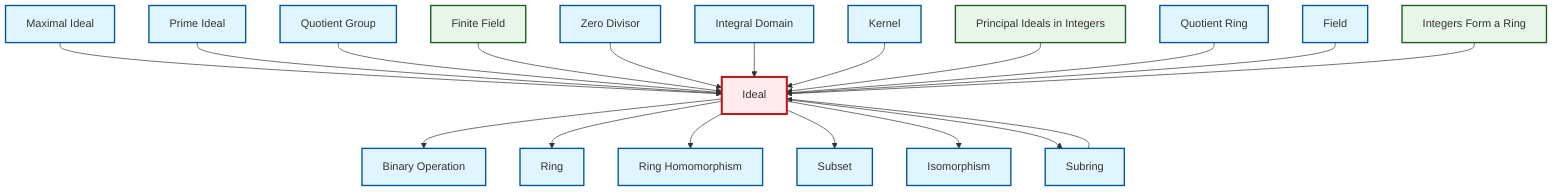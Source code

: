 graph TD
    classDef definition fill:#e1f5fe,stroke:#01579b,stroke-width:2px
    classDef theorem fill:#f3e5f5,stroke:#4a148c,stroke-width:2px
    classDef axiom fill:#fff3e0,stroke:#e65100,stroke-width:2px
    classDef example fill:#e8f5e9,stroke:#1b5e20,stroke-width:2px
    classDef current fill:#ffebee,stroke:#b71c1c,stroke-width:3px
    def-binary-operation["Binary Operation"]:::definition
    def-integral-domain["Integral Domain"]:::definition
    ex-integers-ring["Integers Form a Ring"]:::example
    def-prime-ideal["Prime Ideal"]:::definition
    ex-principal-ideal["Principal Ideals in Integers"]:::example
    ex-finite-field["Finite Field"]:::example
    def-kernel["Kernel"]:::definition
    def-quotient-group["Quotient Group"]:::definition
    def-ring["Ring"]:::definition
    def-ideal["Ideal"]:::definition
    def-field["Field"]:::definition
    def-maximal-ideal["Maximal Ideal"]:::definition
    def-subset["Subset"]:::definition
    def-zero-divisor["Zero Divisor"]:::definition
    def-isomorphism["Isomorphism"]:::definition
    def-ring-homomorphism["Ring Homomorphism"]:::definition
    def-subring["Subring"]:::definition
    def-quotient-ring["Quotient Ring"]:::definition
    def-maximal-ideal --> def-ideal
    def-prime-ideal --> def-ideal
    def-subring --> def-ideal
    def-ideal --> def-binary-operation
    def-ideal --> def-ring
    def-ideal --> def-ring-homomorphism
    def-ideal --> def-subset
    def-quotient-group --> def-ideal
    ex-finite-field --> def-ideal
    def-zero-divisor --> def-ideal
    def-integral-domain --> def-ideal
    def-kernel --> def-ideal
    ex-principal-ideal --> def-ideal
    def-quotient-ring --> def-ideal
    def-field --> def-ideal
    ex-integers-ring --> def-ideal
    def-ideal --> def-isomorphism
    def-ideal --> def-subring
    class def-ideal current